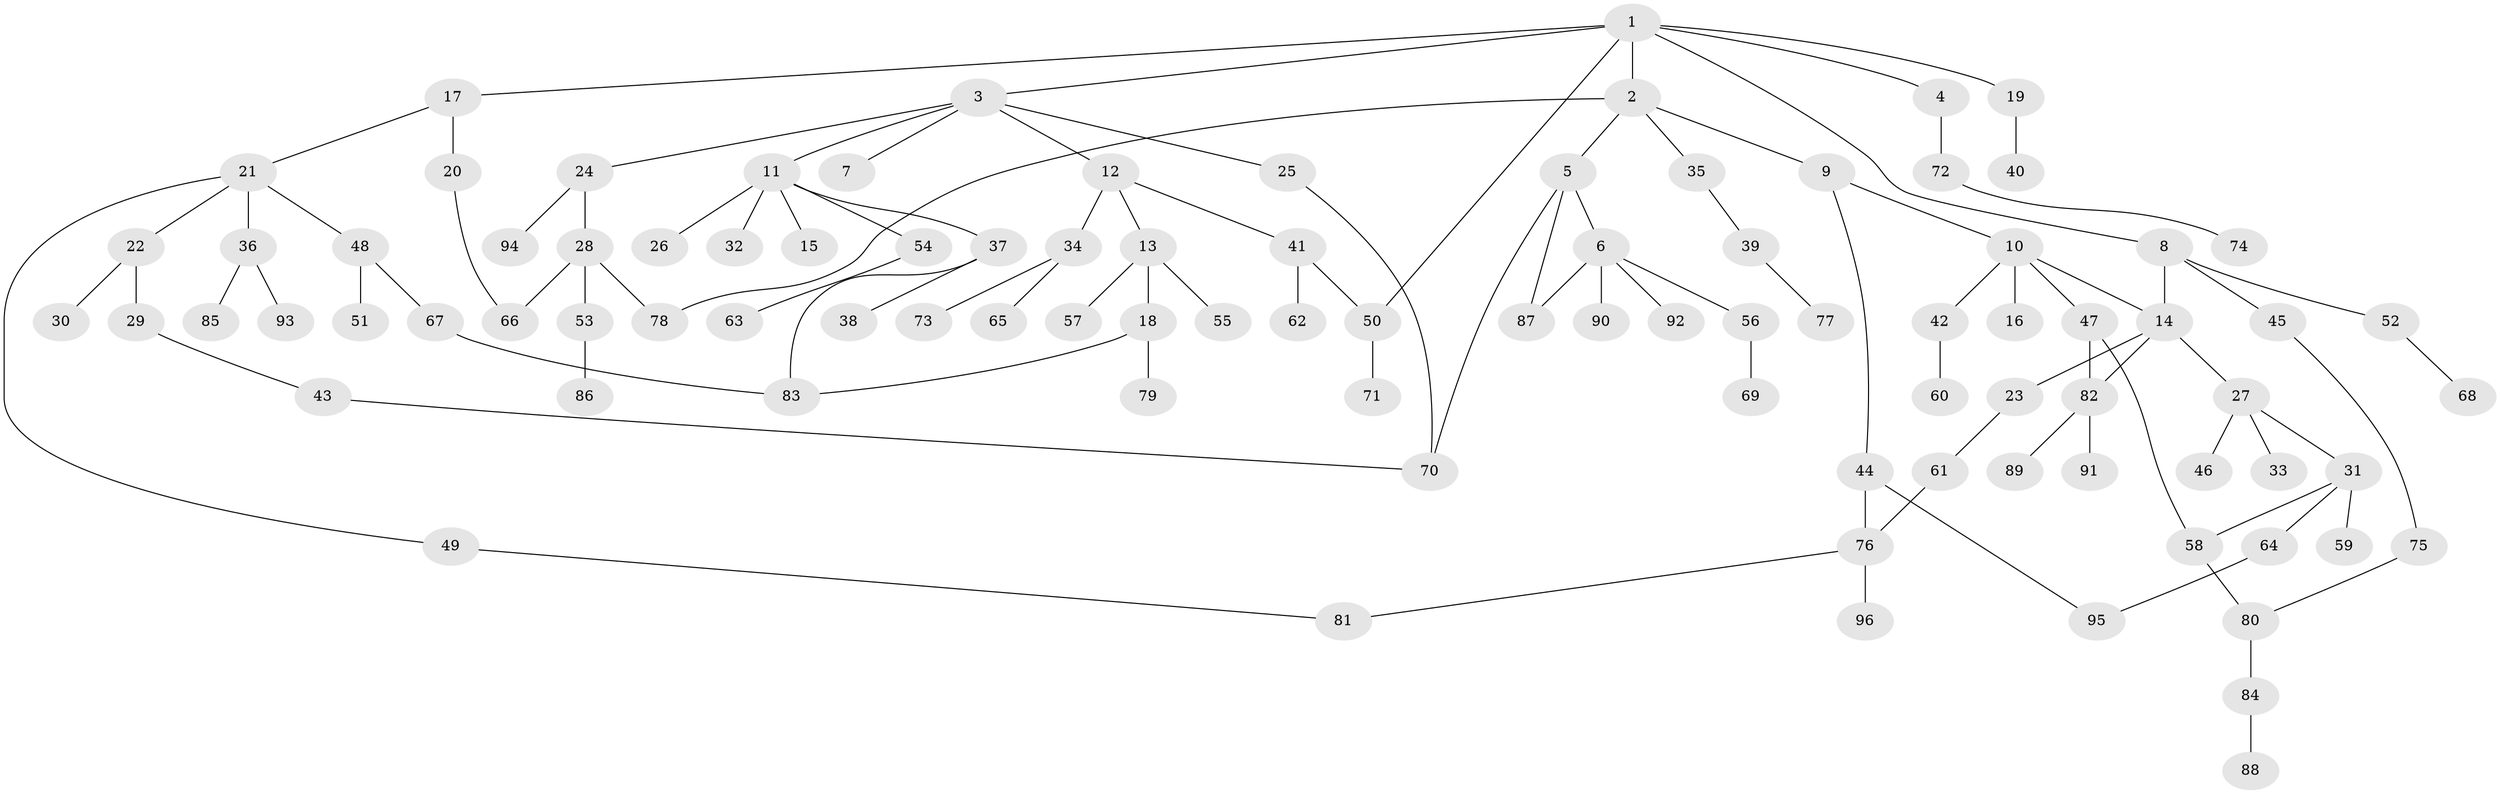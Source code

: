 // coarse degree distribution, {7: 0.029850746268656716, 5: 0.07462686567164178, 6: 0.04477611940298507, 2: 0.2537313432835821, 4: 0.07462686567164178, 1: 0.40298507462686567, 3: 0.11940298507462686}
// Generated by graph-tools (version 1.1) at 2025/23/03/03/25 07:23:30]
// undirected, 96 vertices, 110 edges
graph export_dot {
graph [start="1"]
  node [color=gray90,style=filled];
  1;
  2;
  3;
  4;
  5;
  6;
  7;
  8;
  9;
  10;
  11;
  12;
  13;
  14;
  15;
  16;
  17;
  18;
  19;
  20;
  21;
  22;
  23;
  24;
  25;
  26;
  27;
  28;
  29;
  30;
  31;
  32;
  33;
  34;
  35;
  36;
  37;
  38;
  39;
  40;
  41;
  42;
  43;
  44;
  45;
  46;
  47;
  48;
  49;
  50;
  51;
  52;
  53;
  54;
  55;
  56;
  57;
  58;
  59;
  60;
  61;
  62;
  63;
  64;
  65;
  66;
  67;
  68;
  69;
  70;
  71;
  72;
  73;
  74;
  75;
  76;
  77;
  78;
  79;
  80;
  81;
  82;
  83;
  84;
  85;
  86;
  87;
  88;
  89;
  90;
  91;
  92;
  93;
  94;
  95;
  96;
  1 -- 2;
  1 -- 3;
  1 -- 4;
  1 -- 8;
  1 -- 17;
  1 -- 19;
  1 -- 50;
  2 -- 5;
  2 -- 9;
  2 -- 35;
  2 -- 78;
  3 -- 7;
  3 -- 11;
  3 -- 12;
  3 -- 24;
  3 -- 25;
  4 -- 72;
  5 -- 6;
  5 -- 87;
  5 -- 70;
  6 -- 56;
  6 -- 90;
  6 -- 92;
  6 -- 87;
  8 -- 14;
  8 -- 45;
  8 -- 52;
  9 -- 10;
  9 -- 44;
  10 -- 16;
  10 -- 42;
  10 -- 47;
  10 -- 14;
  11 -- 15;
  11 -- 26;
  11 -- 32;
  11 -- 37;
  11 -- 54;
  12 -- 13;
  12 -- 34;
  12 -- 41;
  13 -- 18;
  13 -- 55;
  13 -- 57;
  14 -- 23;
  14 -- 27;
  14 -- 82;
  17 -- 20;
  17 -- 21;
  18 -- 79;
  18 -- 83;
  19 -- 40;
  20 -- 66;
  21 -- 22;
  21 -- 36;
  21 -- 48;
  21 -- 49;
  22 -- 29;
  22 -- 30;
  23 -- 61;
  24 -- 28;
  24 -- 94;
  25 -- 70;
  27 -- 31;
  27 -- 33;
  27 -- 46;
  28 -- 53;
  28 -- 66;
  28 -- 78;
  29 -- 43;
  31 -- 58;
  31 -- 59;
  31 -- 64;
  34 -- 65;
  34 -- 73;
  35 -- 39;
  36 -- 85;
  36 -- 93;
  37 -- 38;
  37 -- 83;
  39 -- 77;
  41 -- 62;
  41 -- 50;
  42 -- 60;
  43 -- 70;
  44 -- 76;
  44 -- 95;
  45 -- 75;
  47 -- 82;
  47 -- 58;
  48 -- 51;
  48 -- 67;
  49 -- 81;
  50 -- 71;
  52 -- 68;
  53 -- 86;
  54 -- 63;
  56 -- 69;
  58 -- 80;
  61 -- 76;
  64 -- 95;
  67 -- 83;
  72 -- 74;
  75 -- 80;
  76 -- 96;
  76 -- 81;
  80 -- 84;
  82 -- 89;
  82 -- 91;
  84 -- 88;
}
